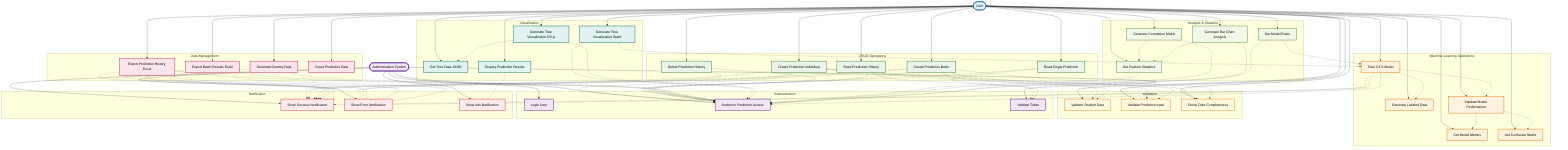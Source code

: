 graph TB
    %% Use Case Diagram - Manajemen Prediksi Prestasi Siswa
    %% Sistem EduPro
    
    %% Actors
    User([User])
    AuthSystem([Authentication System])
    
    %% CRUD Operations Package
    subgraph CRUD["CRUD Operations"]
        UC01[Create Prediction Individual]
        UC02[Create Prediction Batch]
        UC03[Read Prediction History]
        UC04[Read Single Prediction]
        UC05[Delete Prediction History]
    end
    
    %% Machine Learning Operations Package
    subgraph ML["Machine Learning Operations"]
        UC06[Train C4.5 Model]
        UC07[Generate Labeled Data]
        UC08[Validate Model Performance]
        UC09[Get Model Metrics]
        UC10[Get Confusion Matrix]
    end
    
    %% Data Management Package
    subgraph DM["Data Management"]
        UC11[Export Prediction History Excel]
        UC12[Export Batch Results Excel]
        UC13[Generate Dummy Data]
        UC14[Count Prediction Data]
    end
    
    %% Visualization Package
    subgraph VIS["Visualization"]
        UC15[Generate Tree Visualization Static]
        UC16[Generate Tree Visualization D3.js]
        UC17[Get Tree Data JSON]
        UC18[Display Prediction Results]
    end
    
    %% Analysis & Statistics Package
    subgraph STAT["Analysis & Statistics"]
        UC19[Get Feature Statistics]
        UC20[Generate Correlation Matrix]
        UC21[Generate Bar Chart Analysis]
        UC22[Get Model Rules]
    end
    
    %% Validation Package
    subgraph VAL["Validation"]
        UC23[Validate Student Data]
        UC24[Validate Prediction Input]
        UC25[Check Data Completeness]
    end
    
    %% Authentication Package
    subgraph AUTH["Authentication"]
        UC26[Login User]
        UC27[Authorize Prediction Access]
        UC28[Validate Token]
    end
    
    %% Notification Package
    subgraph NOTIF["Notification"]
        UC29[Show Success Notification]
        UC30[Show Error Notification]
        UC31[Show Info Notification]
    end
    
    %% User Relationships
    User --> UC01
    User --> UC02
    User --> UC03
    User --> UC04
    User --> UC05
    User --> UC06
    User --> UC07
    User --> UC08
    User --> UC09
    User --> UC10
    User --> UC11
    User --> UC12
    User --> UC13
    User --> UC14
    User --> UC15
    User --> UC16
    User --> UC17
    User --> UC18
    User --> UC19
    User --> UC20
    User --> UC21
    User --> UC22
    User --> UC23
    User --> UC24
    User --> UC25
    
    %% Authentication System Relationships
    AuthSystem --> UC26
    AuthSystem --> UC27
    AuthSystem --> UC28
    AuthSystem --> UC29
    AuthSystem --> UC30
    AuthSystem --> UC31
    
    %% Include Relationships (dotted lines)
    UC01 -.-> UC23
    UC01 -.-> UC24
    UC01 -.-> UC25
    UC01 -.-> UC27
    UC01 -.-> UC29
    
    UC02 -.-> UC23
    UC02 -.-> UC24
    UC02 -.-> UC25
    UC02 -.-> UC27
    UC02 -.-> UC29
    
    UC03 -.-> UC27
    UC03 -.-> UC28
    
    UC04 -.-> UC27
    UC04 -.-> UC28
    
    UC05 -.-> UC27
    UC05 -.-> UC29
    
    UC06 -.-> UC07
    UC06 -.-> UC08
    UC06 -.-> UC27
    UC06 -.-> UC29
    
    UC08 -.-> UC09
    UC08 -.-> UC10
    
    UC11 -.-> UC27
    UC11 -.-> UC29
    
    UC12 -.-> UC27
    UC12 -.-> UC29
    
    UC13 -.-> UC27
    UC13 -.-> UC29
    
    UC15 -.-> UC06
    UC15 -.-> UC27
    
    UC16 -.-> UC17
    UC16 -.-> UC27
    
    UC19 -.-> UC27
    
    UC20 -.-> UC19
    UC20 -.-> UC27
    
    UC21 -.-> UC19
    UC21 -.-> UC27
    
    UC22 -.-> UC06
    UC22 -.-> UC27
    
    %% Extend Relationships (dashed lines)
    UC01 -.- UC30
    UC02 -.- UC30
    UC06 -.- UC30
    UC11 -.- UC30
    UC12 -.- UC30
    UC13 -.- UC30
    
    UC18 -.- UC31
    
    %% Styling
    classDef userClass fill:#e1f5fe,stroke:#01579b,stroke-width:2px,color:#000
    classDef authClass fill:#f3e5f5,stroke:#4a148c,stroke-width:2px,color:#000
    classDef crudClass fill:#e8f5e8,stroke:#2e7d32,stroke-width:2px,color:#000
    classDef mlClass fill:#fff3e0,stroke:#ef6c00,stroke-width:2px,color:#000
    classDef dmClass fill:#fce4ec,stroke:#c2185b,stroke-width:2px,color:#000
    classDef visClass fill:#e0f2f1,stroke:#00695c,stroke-width:2px,color:#000
    classDef statClass fill:#f1f8e9,stroke:#558b2f,stroke-width:2px,color:#000
    classDef valClass fill:#fff8e1,stroke:#f57f17,stroke-width:2px,color:#000
    classDef notifClass fill:#ffebee,stroke:#d32f2f,stroke-width:2px,color:#000
    
    class User userClass
    class AuthSystem authClass
    class UC01,UC02,UC03,UC04,UC05 crudClass
    class UC06,UC07,UC08,UC09,UC10 mlClass
    class UC11,UC12,UC13,UC14 dmClass
    class UC15,UC16,UC17,UC18 visClass
    class UC19,UC20,UC21,UC22 statClass
    class UC23,UC24,UC25 valClass
    class UC26,UC27,UC28 authClass
    class UC29,UC30,UC31 notifClass